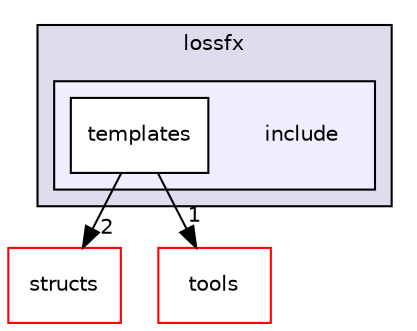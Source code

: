 digraph "include" {
  compound=true
  node [ fontsize="10", fontname="Helvetica"];
  edge [ labelfontsize="10", labelfontname="Helvetica"];
  subgraph clusterdir_7f6efa674f53d7efae62325213509662 {
    graph [ bgcolor="#ddddee", pencolor="black", label="lossfx" fontname="Helvetica", fontsize="10", URL="dir_7f6efa674f53d7efae62325213509662.html"]
  subgraph clusterdir_0339d01db2bb45d6b5ee1700ecd0fa58 {
    graph [ bgcolor="#eeeeff", pencolor="black", label="" URL="dir_0339d01db2bb45d6b5ee1700ecd0fa58.html"];
    dir_0339d01db2bb45d6b5ee1700ecd0fa58 [shape=plaintext label="include"];
    dir_ed9a8a2fde1614d85298bdcfe1f9944d [shape=box label="templates" color="black" fillcolor="white" style="filled" URL="dir_ed9a8a2fde1614d85298bdcfe1f9944d.html"];
  }
  }
  dir_639930e6546076602fdb99daad4d48b4 [shape=box label="structs" fillcolor="white" style="filled" color="red" URL="dir_639930e6546076602fdb99daad4d48b4.html"];
  dir_f0fdfbf866f75abaaae77c9c053e2c4e [shape=box label="tools" fillcolor="white" style="filled" color="red" URL="dir_f0fdfbf866f75abaaae77c9c053e2c4e.html"];
  dir_ed9a8a2fde1614d85298bdcfe1f9944d->dir_639930e6546076602fdb99daad4d48b4 [headlabel="2", labeldistance=1.5 headhref="dir_000151_000080.html"];
  dir_ed9a8a2fde1614d85298bdcfe1f9944d->dir_f0fdfbf866f75abaaae77c9c053e2c4e [headlabel="1", labeldistance=1.5 headhref="dir_000151_000142.html"];
}
